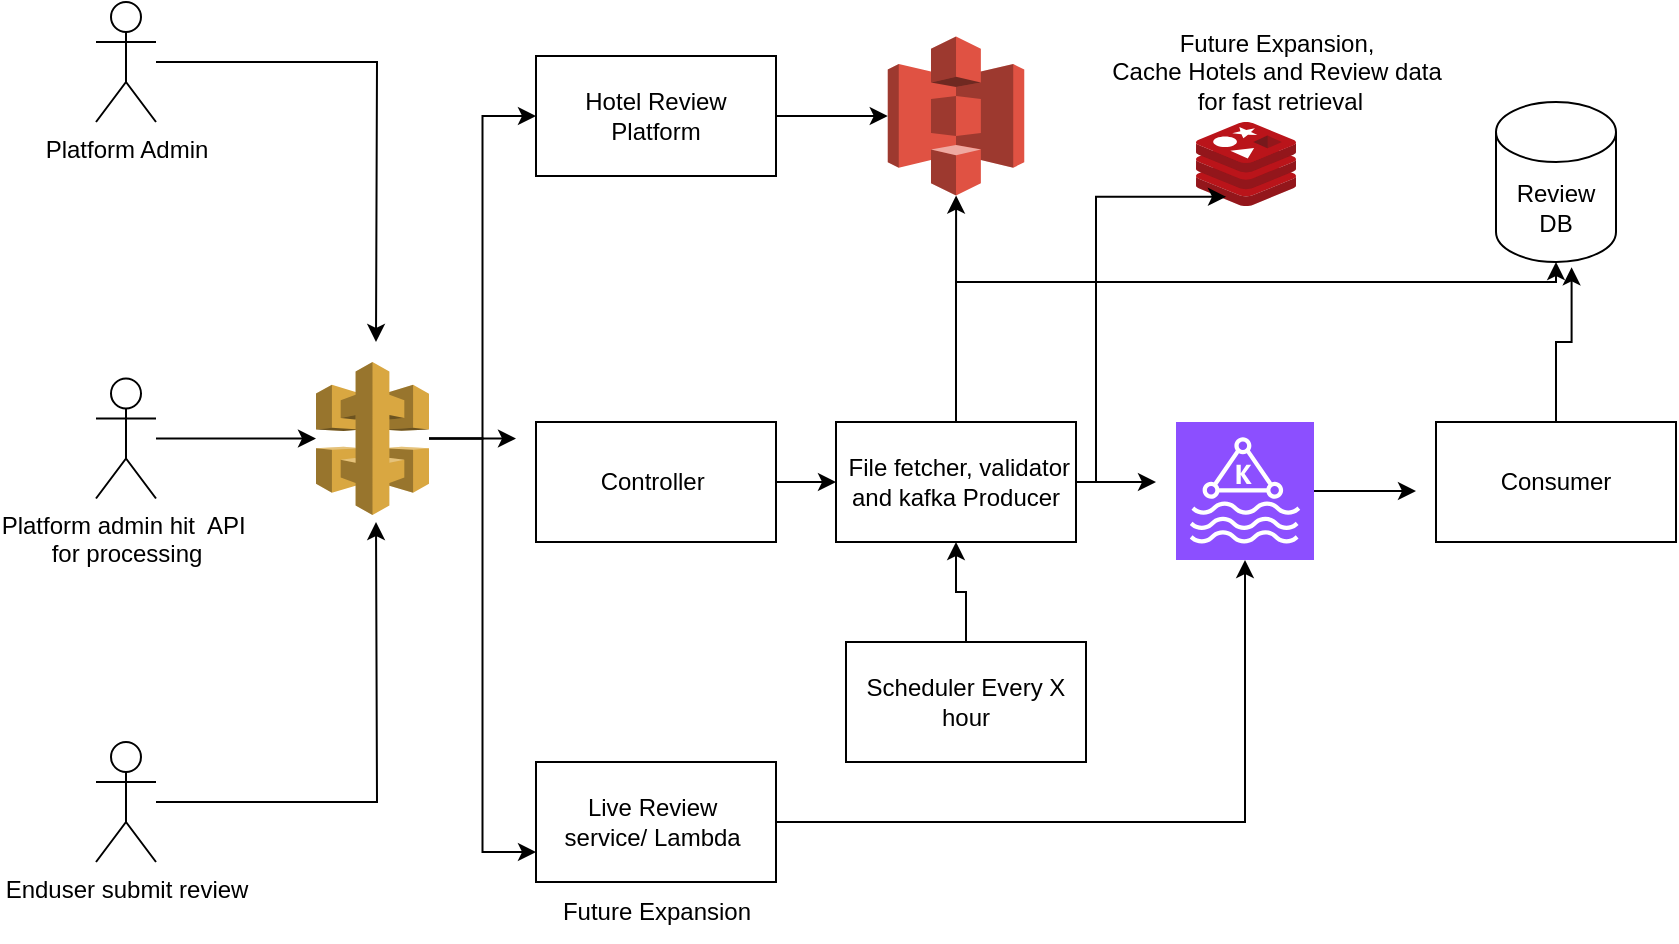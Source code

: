 <mxfile version="26.2.14">
  <diagram name="Page-1" id="gLbh3OFSFKKdITn1auYc">
    <mxGraphModel dx="1281" dy="570" grid="1" gridSize="10" guides="1" tooltips="1" connect="1" arrows="1" fold="1" page="1" pageScale="1" pageWidth="850" pageHeight="1100" math="0" shadow="0">
      <root>
        <mxCell id="0" />
        <mxCell id="1" parent="0" />
        <mxCell id="18LhkL2Vf4VFiMgtXKWE-20" style="edgeStyle=orthogonalEdgeStyle;rounded=0;orthogonalLoop=1;jettySize=auto;html=1;" edge="1" parent="1" source="UB9DZYSupl-qanN3jUrm-1">
          <mxGeometry relative="1" as="geometry">
            <mxPoint x="190" y="380" as="targetPoint" />
          </mxGeometry>
        </mxCell>
        <mxCell id="UB9DZYSupl-qanN3jUrm-1" value="Platform Admin&lt;div&gt;&lt;br&gt;&lt;/div&gt;" style="shape=umlActor;verticalLabelPosition=bottom;verticalAlign=top;html=1;outlineConnect=0;" parent="1" vertex="1">
          <mxGeometry x="50" y="210" width="30" height="60" as="geometry" />
        </mxCell>
        <mxCell id="UB9DZYSupl-qanN3jUrm-3" value="Hotel Review Platform" style="rounded=0;whiteSpace=wrap;html=1;" parent="1" vertex="1">
          <mxGeometry x="270" y="237" width="120" height="60" as="geometry" />
        </mxCell>
        <mxCell id="UB9DZYSupl-qanN3jUrm-4" value="" style="outlineConnect=0;dashed=0;verticalLabelPosition=bottom;verticalAlign=top;align=center;html=1;shape=mxgraph.aws3.s3;fillColor=#E05243;gradientColor=none;" parent="1" vertex="1">
          <mxGeometry x="445.88" y="227.25" width="68.25" height="79.5" as="geometry" />
        </mxCell>
        <mxCell id="UB9DZYSupl-qanN3jUrm-5" style="edgeStyle=orthogonalEdgeStyle;rounded=0;orthogonalLoop=1;jettySize=auto;html=1;entryX=0;entryY=0.5;entryDx=0;entryDy=0;entryPerimeter=0;" parent="1" source="UB9DZYSupl-qanN3jUrm-3" target="UB9DZYSupl-qanN3jUrm-4" edge="1">
          <mxGeometry relative="1" as="geometry" />
        </mxCell>
        <mxCell id="UB9DZYSupl-qanN3jUrm-12" style="edgeStyle=orthogonalEdgeStyle;rounded=0;orthogonalLoop=1;jettySize=auto;html=1;entryX=0;entryY=0.5;entryDx=0;entryDy=0;" parent="1" source="UB9DZYSupl-qanN3jUrm-6" target="UB9DZYSupl-qanN3jUrm-11" edge="1">
          <mxGeometry relative="1" as="geometry" />
        </mxCell>
        <mxCell id="UB9DZYSupl-qanN3jUrm-6" value="Controller&amp;nbsp;" style="rounded=0;whiteSpace=wrap;html=1;" parent="1" vertex="1">
          <mxGeometry x="270" y="420" width="120" height="60" as="geometry" />
        </mxCell>
        <mxCell id="18LhkL2Vf4VFiMgtXKWE-19" style="edgeStyle=orthogonalEdgeStyle;rounded=0;orthogonalLoop=1;jettySize=auto;html=1;" edge="1" parent="1" source="UB9DZYSupl-qanN3jUrm-7" target="18LhkL2Vf4VFiMgtXKWE-15">
          <mxGeometry relative="1" as="geometry" />
        </mxCell>
        <mxCell id="UB9DZYSupl-qanN3jUrm-7" value="Platform admin hit&amp;nbsp; API&amp;nbsp;&lt;div&gt;for processing&lt;/div&gt;" style="shape=umlActor;verticalLabelPosition=bottom;verticalAlign=top;html=1;outlineConnect=0;" parent="1" vertex="1">
          <mxGeometry x="50" y="398.25" width="30" height="60" as="geometry" />
        </mxCell>
        <mxCell id="18LhkL2Vf4VFiMgtXKWE-28" value="" style="edgeStyle=orthogonalEdgeStyle;rounded=0;orthogonalLoop=1;jettySize=auto;html=1;" edge="1" parent="1" source="UB9DZYSupl-qanN3jUrm-9" target="UB9DZYSupl-qanN3jUrm-11">
          <mxGeometry relative="1" as="geometry" />
        </mxCell>
        <mxCell id="UB9DZYSupl-qanN3jUrm-9" value="Scheduler Every X hour" style="rounded=0;whiteSpace=wrap;html=1;" parent="1" vertex="1">
          <mxGeometry x="425" y="530" width="120" height="60" as="geometry" />
        </mxCell>
        <mxCell id="UB9DZYSupl-qanN3jUrm-15" style="edgeStyle=orthogonalEdgeStyle;rounded=0;orthogonalLoop=1;jettySize=auto;html=1;" parent="1" source="UB9DZYSupl-qanN3jUrm-11" target="UB9DZYSupl-qanN3jUrm-4" edge="1">
          <mxGeometry relative="1" as="geometry" />
        </mxCell>
        <mxCell id="18LhkL2Vf4VFiMgtXKWE-13" style="edgeStyle=orthogonalEdgeStyle;rounded=0;orthogonalLoop=1;jettySize=auto;html=1;" edge="1" parent="1" source="UB9DZYSupl-qanN3jUrm-11" target="UB9DZYSupl-qanN3jUrm-16">
          <mxGeometry relative="1" as="geometry">
            <Array as="points">
              <mxPoint x="480" y="350" />
            </Array>
          </mxGeometry>
        </mxCell>
        <mxCell id="18LhkL2Vf4VFiMgtXKWE-26" style="edgeStyle=orthogonalEdgeStyle;rounded=0;orthogonalLoop=1;jettySize=auto;html=1;" edge="1" parent="1" source="UB9DZYSupl-qanN3jUrm-11">
          <mxGeometry relative="1" as="geometry">
            <mxPoint x="580" y="450" as="targetPoint" />
          </mxGeometry>
        </mxCell>
        <mxCell id="UB9DZYSupl-qanN3jUrm-11" value="&amp;nbsp;File fetcher, validator and kafka Producer" style="rounded=0;whiteSpace=wrap;html=1;" parent="1" vertex="1">
          <mxGeometry x="420" y="420" width="120" height="60" as="geometry" />
        </mxCell>
        <mxCell id="UB9DZYSupl-qanN3jUrm-16" value="Review DB" style="shape=cylinder3;whiteSpace=wrap;html=1;boundedLbl=1;backgroundOutline=1;size=15;" parent="1" vertex="1">
          <mxGeometry x="750" y="260" width="60" height="80" as="geometry" />
        </mxCell>
        <mxCell id="18LhkL2Vf4VFiMgtXKWE-27" style="edgeStyle=orthogonalEdgeStyle;rounded=0;orthogonalLoop=1;jettySize=auto;html=1;" edge="1" parent="1" source="UB9DZYSupl-qanN3jUrm-18">
          <mxGeometry relative="1" as="geometry">
            <mxPoint x="710" y="454.5" as="targetPoint" />
          </mxGeometry>
        </mxCell>
        <mxCell id="UB9DZYSupl-qanN3jUrm-18" value="" style="sketch=0;points=[[0,0,0],[0.25,0,0],[0.5,0,0],[0.75,0,0],[1,0,0],[0,1,0],[0.25,1,0],[0.5,1,0],[0.75,1,0],[1,1,0],[0,0.25,0],[0,0.5,0],[0,0.75,0],[1,0.25,0],[1,0.5,0],[1,0.75,0]];outlineConnect=0;fontColor=#232F3E;fillColor=#8C4FFF;strokeColor=#ffffff;dashed=0;verticalLabelPosition=bottom;verticalAlign=top;align=center;html=1;fontSize=12;fontStyle=0;aspect=fixed;shape=mxgraph.aws4.resourceIcon;resIcon=mxgraph.aws4.managed_streaming_for_kafka;" parent="1" vertex="1">
          <mxGeometry x="590" y="420" width="69" height="69" as="geometry" />
        </mxCell>
        <mxCell id="UB9DZYSupl-qanN3jUrm-20" value="Consumer" style="rounded=0;whiteSpace=wrap;html=1;" parent="1" vertex="1">
          <mxGeometry x="720" y="420" width="120" height="60" as="geometry" />
        </mxCell>
        <mxCell id="18LhkL2Vf4VFiMgtXKWE-16" style="edgeStyle=orthogonalEdgeStyle;rounded=0;orthogonalLoop=1;jettySize=auto;html=1;" edge="1" parent="1" source="18LhkL2Vf4VFiMgtXKWE-5">
          <mxGeometry relative="1" as="geometry">
            <mxPoint x="190" y="470" as="targetPoint" />
          </mxGeometry>
        </mxCell>
        <mxCell id="18LhkL2Vf4VFiMgtXKWE-5" value="Enduser submit review" style="shape=umlActor;verticalLabelPosition=bottom;verticalAlign=top;html=1;outlineConnect=0;" vertex="1" parent="1">
          <mxGeometry x="50" y="580" width="30" height="60" as="geometry" />
        </mxCell>
        <mxCell id="18LhkL2Vf4VFiMgtXKWE-7" value="Live Review&amp;nbsp;&lt;div&gt;service/ Lambda&amp;nbsp;&lt;/div&gt;" style="rounded=0;whiteSpace=wrap;html=1;" vertex="1" parent="1">
          <mxGeometry x="270" y="590" width="120" height="60" as="geometry" />
        </mxCell>
        <mxCell id="18LhkL2Vf4VFiMgtXKWE-12" style="edgeStyle=orthogonalEdgeStyle;rounded=0;orthogonalLoop=1;jettySize=auto;html=1;entryX=0.63;entryY=1.033;entryDx=0;entryDy=0;entryPerimeter=0;" edge="1" parent="1" source="UB9DZYSupl-qanN3jUrm-20" target="UB9DZYSupl-qanN3jUrm-16">
          <mxGeometry relative="1" as="geometry" />
        </mxCell>
        <mxCell id="18LhkL2Vf4VFiMgtXKWE-14" style="edgeStyle=orthogonalEdgeStyle;rounded=0;orthogonalLoop=1;jettySize=auto;html=1;entryX=0.5;entryY=1;entryDx=0;entryDy=0;entryPerimeter=0;" edge="1" parent="1" source="18LhkL2Vf4VFiMgtXKWE-7" target="UB9DZYSupl-qanN3jUrm-18">
          <mxGeometry relative="1" as="geometry" />
        </mxCell>
        <mxCell id="18LhkL2Vf4VFiMgtXKWE-22" style="edgeStyle=orthogonalEdgeStyle;rounded=0;orthogonalLoop=1;jettySize=auto;html=1;entryX=0;entryY=0.5;entryDx=0;entryDy=0;" edge="1" parent="1" source="18LhkL2Vf4VFiMgtXKWE-15" target="UB9DZYSupl-qanN3jUrm-3">
          <mxGeometry relative="1" as="geometry" />
        </mxCell>
        <mxCell id="18LhkL2Vf4VFiMgtXKWE-23" style="edgeStyle=orthogonalEdgeStyle;rounded=0;orthogonalLoop=1;jettySize=auto;html=1;entryX=0;entryY=0.75;entryDx=0;entryDy=0;" edge="1" parent="1" source="18LhkL2Vf4VFiMgtXKWE-15" target="18LhkL2Vf4VFiMgtXKWE-7">
          <mxGeometry relative="1" as="geometry" />
        </mxCell>
        <mxCell id="18LhkL2Vf4VFiMgtXKWE-29" style="edgeStyle=orthogonalEdgeStyle;rounded=0;orthogonalLoop=1;jettySize=auto;html=1;" edge="1" parent="1" source="18LhkL2Vf4VFiMgtXKWE-15">
          <mxGeometry relative="1" as="geometry">
            <mxPoint x="260" y="428.25" as="targetPoint" />
          </mxGeometry>
        </mxCell>
        <mxCell id="18LhkL2Vf4VFiMgtXKWE-15" value="" style="outlineConnect=0;dashed=0;verticalLabelPosition=bottom;verticalAlign=top;align=center;html=1;shape=mxgraph.aws3.api_gateway;fillColor=#D9A741;gradientColor=none;" vertex="1" parent="1">
          <mxGeometry x="160" y="390" width="56.5" height="76.5" as="geometry" />
        </mxCell>
        <mxCell id="18LhkL2Vf4VFiMgtXKWE-30" value="Future Expansion" style="text;html=1;align=center;verticalAlign=middle;resizable=0;points=[];autosize=1;strokeColor=none;fillColor=none;" vertex="1" parent="1">
          <mxGeometry x="270" y="650" width="120" height="30" as="geometry" />
        </mxCell>
        <mxCell id="18LhkL2Vf4VFiMgtXKWE-31" value="" style="image;sketch=0;aspect=fixed;html=1;points=[];align=center;fontSize=12;image=img/lib/mscae/Cache_Redis_Product.svg;" vertex="1" parent="1">
          <mxGeometry x="600" y="270" width="50" height="42" as="geometry" />
        </mxCell>
        <mxCell id="18LhkL2Vf4VFiMgtXKWE-32" style="edgeStyle=orthogonalEdgeStyle;rounded=0;orthogonalLoop=1;jettySize=auto;html=1;entryX=0.3;entryY=0.89;entryDx=0;entryDy=0;entryPerimeter=0;" edge="1" parent="1" source="UB9DZYSupl-qanN3jUrm-11" target="18LhkL2Vf4VFiMgtXKWE-31">
          <mxGeometry relative="1" as="geometry">
            <Array as="points">
              <mxPoint x="550" y="450" />
              <mxPoint x="550" y="307" />
            </Array>
          </mxGeometry>
        </mxCell>
        <mxCell id="18LhkL2Vf4VFiMgtXKWE-33" value="Future Expansion,&lt;br&gt;Cache Hotels and Review data&lt;br&gt;&amp;nbsp;for fast retrieval" style="text;html=1;align=center;verticalAlign=middle;resizable=0;points=[];autosize=1;strokeColor=none;fillColor=none;" vertex="1" parent="1">
          <mxGeometry x="545" y="215" width="190" height="60" as="geometry" />
        </mxCell>
      </root>
    </mxGraphModel>
  </diagram>
</mxfile>
